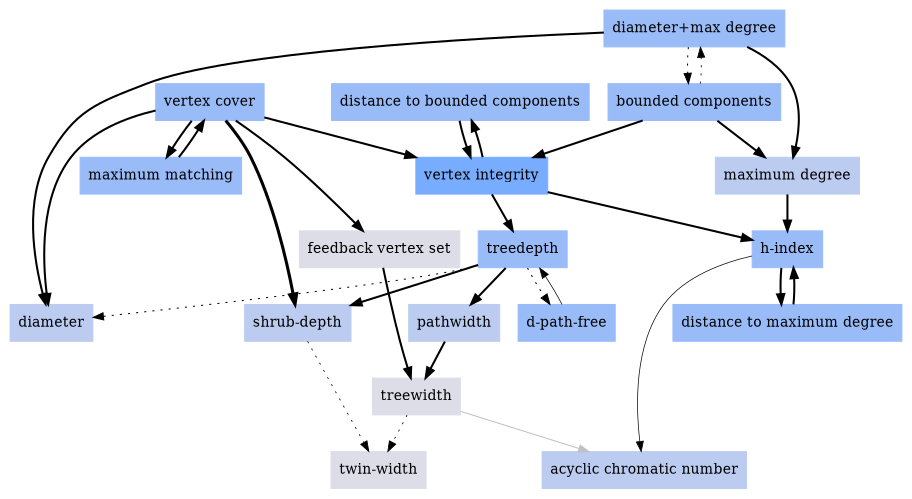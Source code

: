digraph local_KVhJFB {
	node [color=lightblue2 style=filled]
	margin=0.04 size="6,6"
	"n_RPTCxd" [label="distance to bounded components" URL="/parameters/html/RPTCxd" color="#99bcf8" shape=box]
	"n_s4EiWI" [label="d-path-free" URL="/parameters/html/s4EiWI" color="#99bcf8" shape=box]
	"n_OrH7et" [label="twin-width" URL="/parameters/html/OrH7et" color="#dddde8" shape=box]
	"n_VHClqR" [label="pathwidth" URL="/parameters/html/VHClqR" color="#bbccf0" shape=box]
	"n_5Q7fuR" [label="treewidth" URL="/parameters/html/5Q7fuR" color="#dddde8" shape=box]
	"n_p4bTjp" [label="diameter" URL="/parameters/html/p4bTjp" color="#bbccf0" shape=box]
	"n_NTgNzT" [label="shrub-depth" URL="/parameters/html/NTgNzT" color="#bbccf0" shape=box]
	"n_veU7Jf" [label="maximum matching" URL="/parameters/html/veU7Jf" color="#99bcf8" shape=box]
	"n_ri9Seh" [label="diameter+max degree" URL="/parameters/html/ri9Seh" color="#99bcf8" shape=box]
	"n_UyQ5yM" [label="maximum degree" URL="/parameters/html/UyQ5yM" color="#bbccf0" shape=box]
	"n_kRR8zx" [label="distance to maximum degree" URL="/parameters/html/kRR8zx" color="#99bcf8" shape=box]
	"n_4lp9Yj" [label="vertex cover" URL="/parameters/html/4lp9Yj" color="#99bcf8" shape=box]
	"n_KEP2qM" [label="treedepth" URL="/parameters/html/KEP2qM" color="#99bcf8" shape=box]
	"n_GNTwUS" [label="h-index" URL="/parameters/html/GNTwUS" color="#99bcf8" shape=box]
	"n_QGZuUW" [label="acyclic chromatic number" URL="/parameters/html/QGZuUW" color="#bbccf0" shape=box]
	"n_t7c4mp" [label="bounded components" URL="/parameters/html/t7c4mp" color="#99bcf8" shape=box]
	"n_KVhJFB" [label="vertex integrity" URL="/parameters/html/KVhJFB" color="#78acff" shape=box]
	"n_GNOiyB" [label="feedback vertex set" URL="/parameters/html/GNOiyB" color="#dddde8" shape=box]
	"n_GNTwUS" -> "n_QGZuUW" [label="" decorate=true lblstyle="above, sloped" weight="20" penwidth="0.7"]
	"n_t7c4mp" -> "n_UyQ5yM" [label="" decorate=true lblstyle="above, sloped" weight="100" penwidth="2.0"]
	"n_ri9Seh" -> "n_p4bTjp" [label="" decorate=true lblstyle="above, sloped" weight="100" penwidth="2.0"]
	"n_KEP2qM" -> "n_p4bTjp" [label="" decorate=true lblstyle="above, sloped" style="dotted" weight="1" penwidth="1.0"]
	"n_KEP2qM" -> "n_VHClqR" [label="" decorate=true lblstyle="above, sloped" weight="100" penwidth="2.0"]
	"n_5Q7fuR" -> "n_OrH7et" [label="" decorate=true lblstyle="above, sloped" style="dotted" weight="1" penwidth="0.8"]
	"n_5Q7fuR" -> "n_QGZuUW" [label="" decorate=true lblstyle="above, sloped" color="gray" weight="1"]
	"n_4lp9Yj" -> "n_KVhJFB" [label="" decorate=true lblstyle="above, sloped" weight="100" penwidth="2.0"]
	"n_ri9Seh" -> "n_UyQ5yM" [label="" decorate=true lblstyle="above, sloped" weight="100" penwidth="2.0"]
	"n_4lp9Yj" -> "n_veU7Jf" [label="" decorate=true lblstyle="above, sloped" weight="100" penwidth="2.0"]
	"n_s4EiWI" -> "n_KEP2qM" [label="" decorate=true lblstyle="above, sloped" weight="20" penwidth="0.7"]
	"n_t7c4mp" -> "n_KVhJFB" [label="" decorate=true lblstyle="above, sloped" weight="100" penwidth="2.0"]
	"n_ri9Seh" -> "n_t7c4mp" [label="" decorate=true lblstyle="above, sloped" style="dotted" weight="1" penwidth="1.0"]
	"n_KEP2qM" -> "n_s4EiWI" [label="" decorate=true lblstyle="above, sloped" style="dotted" weight="1" penwidth="1.0"]
	"n_VHClqR" -> "n_5Q7fuR" [label="" decorate=true lblstyle="above, sloped" weight="100" penwidth="2.0"]
	"n_t7c4mp" -> "n_ri9Seh" [label="" decorate=true lblstyle="above, sloped" style="dotted" weight="1" penwidth="0.8"]
	"n_KVhJFB" -> "n_GNTwUS" [label="" decorate=true lblstyle="above, sloped" weight="100" penwidth="2.0"]
	"n_KVhJFB" -> "n_KEP2qM" [label="" decorate=true lblstyle="above, sloped" weight="100" penwidth="2.0"]
	"n_4lp9Yj" -> "n_NTgNzT" [label="" decorate=true lblstyle="above, sloped" weight="100" penwidth="3.0"]
	"n_UyQ5yM" -> "n_GNTwUS" [label="" decorate=true lblstyle="above, sloped" weight="100" penwidth="2.0"]
	"n_GNOiyB" -> "n_5Q7fuR" [label="" decorate=true lblstyle="above, sloped" weight="100" penwidth="2.0"]
	"n_NTgNzT" -> "n_OrH7et" [label="" decorate=true lblstyle="above, sloped" style="dotted" weight="1" penwidth="0.8"]
	"n_GNTwUS" -> "n_kRR8zx" [label="" decorate=true lblstyle="above, sloped" weight="100" penwidth="2.0"]
	"n_4lp9Yj" -> "n_p4bTjp" [label="" decorate=true lblstyle="above, sloped" weight="100" penwidth="2.0"]
	"n_veU7Jf" -> "n_4lp9Yj" [label="" decorate=true lblstyle="above, sloped" weight="100" penwidth="2.0"]
	"n_RPTCxd" -> "n_KVhJFB" [label="" decorate=true lblstyle="above, sloped" weight="100" penwidth="2.0"]
	"n_KEP2qM" -> "n_NTgNzT" [label="" decorate=true lblstyle="above, sloped" weight="100" penwidth="2.0"]
	"n_kRR8zx" -> "n_GNTwUS" [label="" decorate=true lblstyle="above, sloped" weight="100" penwidth="2.0"]
	"n_KVhJFB" -> "n_RPTCxd" [label="" decorate=true lblstyle="above, sloped" weight="100" penwidth="2.0"]
	"n_4lp9Yj" -> "n_GNOiyB" [label="" decorate=true lblstyle="above, sloped" weight="100" penwidth="2.0"]
}
